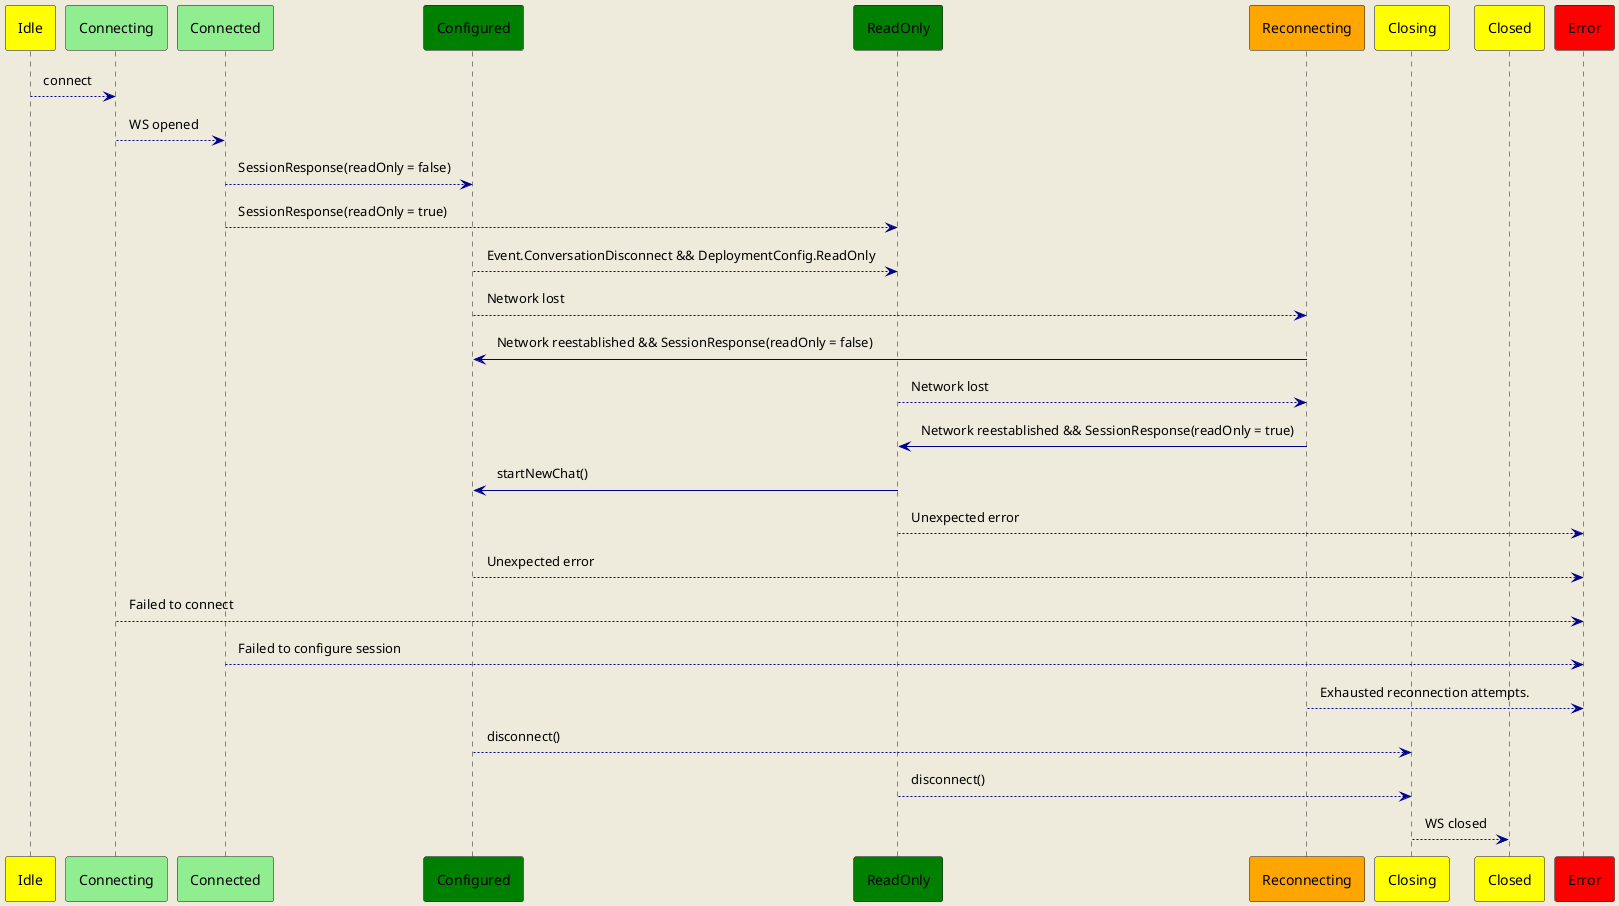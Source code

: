 @startuml
skinparam {
        ArrowColor darkBlue
        backgroundColor #EEEBDC
        NoteBackgroundColor #lightyellow
        NoteBorderColor gray
        sequenceGroupHeaderFontColor midnightblue
        padding 6
}

participant Idle #yellow
participant Connecting #lightGreen
participant Connected #lightGreen
participant Configured #green
participant ReadOnly #green
participant Reconnecting #orange
participant Closing #yellow
participant Closed #yellow
participant Error #red

Idle --> Connecting : connect
Connecting --> Connected : WS opened
Connected --> Configured : SessionResponse(readOnly = false)
Connected --> ReadOnly : SessionResponse(readOnly = true)
Configured --> ReadOnly : Event.ConversationDisconnect && DeploymentConfig.ReadOnly
Configured --> Reconnecting : Network lost
Reconnecting -> Configured : Network reestablished && SessionResponse(readOnly = false)
ReadOnly --> Reconnecting : Network lost
Reconnecting -> ReadOnly : Network reestablished && SessionResponse(readOnly = true)
ReadOnly -> Configured : startNewChat()
ReadOnly --> Error : Unexpected error
Configured --> Error : Unexpected error
Connecting --> Error : Failed to connect
Connected --> Error : Failed to configure session
Reconnecting --> Error : Exhausted reconnection attempts.
Configured --> Closing : disconnect()
ReadOnly --> Closing : disconnect()
Closing --> Closed : WS closed

@enduml
